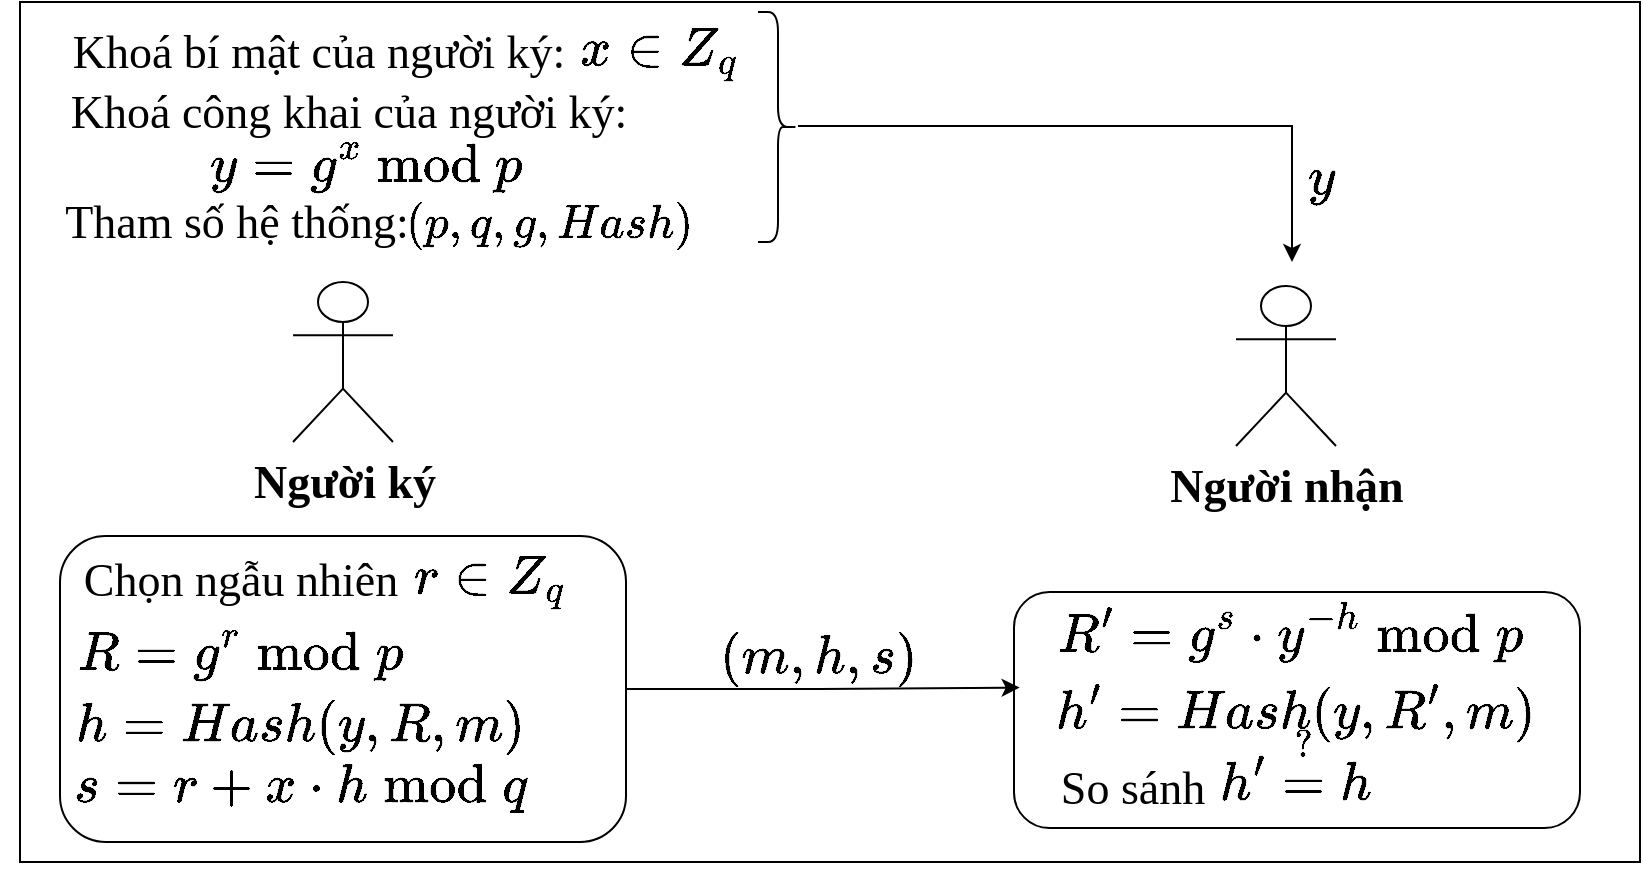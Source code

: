 <mxfile version="28.0.7">
  <diagram name="Page-1" id="FttZ2sc3jmcrSqYJWjK5">
    <mxGraphModel dx="599" dy="2001" grid="1" gridSize="10" guides="1" tooltips="1" connect="1" arrows="1" fold="1" page="1" pageScale="1" pageWidth="827" pageHeight="1169" math="1" shadow="0">
      <root>
        <mxCell id="0" />
        <mxCell id="1" parent="0" />
        <mxCell id="D3lga7KemaU7MFu5AriQ-1" value="" style="rounded=0;whiteSpace=wrap;html=1;" vertex="1" parent="1">
          <mxGeometry x="837" y="-550" width="810" height="430" as="geometry" />
        </mxCell>
        <mxCell id="D3lga7KemaU7MFu5AriQ-2" value="" style="rounded=1;whiteSpace=wrap;html=1;" vertex="1" parent="1">
          <mxGeometry x="1334" y="-255" width="283" height="118" as="geometry" />
        </mxCell>
        <mxCell id="D3lga7KemaU7MFu5AriQ-3" value="&lt;font style=&quot;font-size: 23px;&quot;&gt;$$R&#39;=g^s\cdot y^{-h} \bmod p$$&lt;/font&gt;" style="text;html=1;align=center;verticalAlign=middle;resizable=0;points=[];autosize=1;strokeColor=none;fillColor=none;fontSize=14;" vertex="1" parent="1">
          <mxGeometry x="1297" y="-255" width="350" height="40" as="geometry" />
        </mxCell>
        <mxCell id="D3lga7KemaU7MFu5AriQ-4" value="&lt;font style=&quot;font-size: 23px;&quot;&gt;$$h&#39;=Hash(y, R&#39;, m)$$&lt;/font&gt;" style="text;html=1;align=center;verticalAlign=middle;resizable=0;points=[];autosize=1;strokeColor=none;fillColor=none;fontSize=14;" vertex="1" parent="1">
          <mxGeometry x="1349" y="-215" width="250" height="40" as="geometry" />
        </mxCell>
        <mxCell id="D3lga7KemaU7MFu5AriQ-5" value="&lt;b&gt;&lt;font face=&quot;Times New Roman&quot; style=&quot;font-size: 23px;&quot;&gt;Người ký&lt;/font&gt;&lt;/b&gt;" style="shape=umlActor;verticalLabelPosition=bottom;verticalAlign=top;html=1;outlineConnect=0;" vertex="1" parent="1">
          <mxGeometry x="973.5" y="-410" width="50" height="80" as="geometry" />
        </mxCell>
        <mxCell id="D3lga7KemaU7MFu5AriQ-6" value="" style="rounded=1;whiteSpace=wrap;html=1;" vertex="1" parent="1">
          <mxGeometry x="857" y="-283" width="283" height="153" as="geometry" />
        </mxCell>
        <mxCell id="D3lga7KemaU7MFu5AriQ-7" value="&lt;b&gt;&lt;font face=&quot;Times New Roman&quot; style=&quot;font-size: 23px;&quot;&gt;Người nhận&lt;/font&gt;&lt;/b&gt;" style="shape=umlActor;verticalLabelPosition=bottom;verticalAlign=top;html=1;outlineConnect=0;" vertex="1" parent="1">
          <mxGeometry x="1445" y="-408" width="50" height="80" as="geometry" />
        </mxCell>
        <mxCell id="D3lga7KemaU7MFu5AriQ-8" value="&lt;span style=&quot;font-size: 23px; white-space: normal;&quot;&gt;&amp;nbsp;$$h&#39;\stackrel{?}{=} h$$&lt;/span&gt;&lt;br&gt;&lt;div&gt;&lt;span style=&quot;font-size: 23px; white-space: normal;&quot;&gt;&lt;br&gt;&lt;/span&gt;&lt;/div&gt;" style="text;html=1;align=center;verticalAlign=middle;resizable=0;points=[];autosize=1;strokeColor=none;fillColor=none;" vertex="1" parent="1">
          <mxGeometry x="1344" y="-188" width="260" height="70" as="geometry" />
        </mxCell>
        <mxCell id="D3lga7KemaU7MFu5AriQ-9" value="&lt;font face=&quot;Times New Roman&quot; style=&quot;font-size: 23px;&quot;&gt;So sánh&lt;/font&gt;" style="text;html=1;align=center;verticalAlign=middle;resizable=0;points=[];autosize=1;strokeColor=none;fillColor=none;" vertex="1" parent="1">
          <mxGeometry x="1343" y="-177" width="100" height="40" as="geometry" />
        </mxCell>
        <mxCell id="D3lga7KemaU7MFu5AriQ-10" style="edgeStyle=orthogonalEdgeStyle;rounded=0;orthogonalLoop=1;jettySize=auto;html=1;entryX=0.01;entryY=0.405;entryDx=0;entryDy=0;entryPerimeter=0;" edge="1" parent="1" source="D3lga7KemaU7MFu5AriQ-6" target="D3lga7KemaU7MFu5AriQ-2">
          <mxGeometry relative="1" as="geometry" />
        </mxCell>
        <mxCell id="D3lga7KemaU7MFu5AriQ-11" value="&lt;font style=&quot;font-size: 23px;&quot;&gt;$$(m, h, s)$$&lt;/font&gt;" style="text;html=1;align=center;verticalAlign=middle;resizable=0;points=[];autosize=1;strokeColor=none;fillColor=none;" vertex="1" parent="1">
          <mxGeometry x="1156" y="-242" width="160" height="40" as="geometry" />
        </mxCell>
        <mxCell id="D3lga7KemaU7MFu5AriQ-12" value="&lt;font style=&quot;font-size: 23px;&quot;&gt;$$x\in Z_q$$&lt;/font&gt;" style="text;html=1;align=center;verticalAlign=middle;resizable=0;points=[];autosize=1;strokeColor=none;fillColor=none;" vertex="1" parent="1">
          <mxGeometry x="1076" y="-545" width="160" height="40" as="geometry" />
        </mxCell>
        <mxCell id="D3lga7KemaU7MFu5AriQ-13" value="&lt;font face=&quot;Times New Roman&quot; style=&quot;font-size: 23px;&quot;&gt;Khoá bí mật của người ký:&lt;/font&gt;" style="text;html=1;align=center;verticalAlign=middle;resizable=0;points=[];autosize=1;strokeColor=none;fillColor=none;" vertex="1" parent="1">
          <mxGeometry x="850.5" y="-545" width="270" height="40" as="geometry" />
        </mxCell>
        <mxCell id="D3lga7KemaU7MFu5AriQ-14" value="&lt;font face=&quot;Times New Roman&quot; style=&quot;font-size: 23px;&quot;&gt;Khoá công khai của người ký:&lt;/font&gt;" style="text;html=1;align=center;verticalAlign=middle;resizable=0;points=[];autosize=1;strokeColor=none;fillColor=none;" vertex="1" parent="1">
          <mxGeometry x="850.5" y="-515" width="300" height="40" as="geometry" />
        </mxCell>
        <mxCell id="D3lga7KemaU7MFu5AriQ-15" value="&lt;font style=&quot;font-size: 23px;&quot;&gt;$$y=g^x \text{ mod } &amp;nbsp;p$$&lt;/font&gt;" style="text;html=1;align=center;verticalAlign=middle;resizable=0;points=[];autosize=1;strokeColor=none;fillColor=none;" vertex="1" parent="1">
          <mxGeometry x="870" y="-488" width="280" height="40" as="geometry" />
        </mxCell>
        <mxCell id="D3lga7KemaU7MFu5AriQ-16" value="&lt;span style=&quot;caret-color: rgb(0, 0, 0); color: rgb(0, 0, 0); font-family: Helvetica; font-size: 23px; font-style: normal; font-variant-caps: normal; font-weight: 400; letter-spacing: normal; text-align: center; text-indent: 0px; text-transform: none; white-space: nowrap; word-spacing: 0px; -webkit-text-stroke-width: 0px; background-color: rgb(236, 236, 236); text-decoration: none; float: none; display: inline !important;&quot;&gt;$$y$$&lt;/span&gt;" style="text;whiteSpace=wrap;html=1;" vertex="1" parent="1">
          <mxGeometry x="1479" y="-505" width="100" height="50" as="geometry" />
        </mxCell>
        <mxCell id="D3lga7KemaU7MFu5AriQ-17" value="" style="shape=curlyBracket;whiteSpace=wrap;html=1;rounded=1;flipH=1;labelPosition=right;verticalLabelPosition=middle;align=left;verticalAlign=middle;" vertex="1" parent="1">
          <mxGeometry x="1206" y="-545" width="20" height="115" as="geometry" />
        </mxCell>
        <mxCell id="D3lga7KemaU7MFu5AriQ-18" value="&lt;font style=&quot;font-size: 23px;&quot;&gt;$$R=g^r \bmod p$$&lt;/font&gt;" style="text;html=1;align=center;verticalAlign=middle;resizable=0;points=[];autosize=1;strokeColor=none;fillColor=none;fontSize=14;" vertex="1" parent="1">
          <mxGeometry x="832" y="-244" width="230" height="40" as="geometry" />
        </mxCell>
        <mxCell id="D3lga7KemaU7MFu5AriQ-19" value="&lt;font style=&quot;font-size: 23px;&quot;&gt;$$h=Hash(y, R, m)$$&lt;/font&gt;" style="text;html=1;align=center;verticalAlign=middle;resizable=0;points=[];autosize=1;strokeColor=none;fillColor=none;fontSize=14;" vertex="1" parent="1">
          <mxGeometry x="857" y="-208" width="240" height="40" as="geometry" />
        </mxCell>
        <mxCell id="D3lga7KemaU7MFu5AriQ-20" value="&lt;font style=&quot;font-size: 23px;&quot;&gt;$$s=r+x\cdot h&amp;nbsp; \bmod q$$&lt;/font&gt;" style="text;html=1;align=center;verticalAlign=middle;resizable=0;points=[];autosize=1;strokeColor=none;fillColor=none;fontSize=14;" vertex="1" parent="1">
          <mxGeometry x="827" y="-178" width="300" height="40" as="geometry" />
        </mxCell>
        <mxCell id="D3lga7KemaU7MFu5AriQ-21" value="&lt;font style=&quot;font-size: 23px;&quot; face=&quot;Times New Roman&quot;&gt;Chọn ngẫu nhiên&lt;/font&gt;" style="text;html=1;align=center;verticalAlign=middle;resizable=0;points=[];autosize=1;strokeColor=none;fillColor=none;fontSize=14;" vertex="1" parent="1">
          <mxGeometry x="857" y="-280.67" width="180" height="40" as="geometry" />
        </mxCell>
        <mxCell id="D3lga7KemaU7MFu5AriQ-22" value="&lt;font style=&quot;font-size: 23px;&quot;&gt;$$r\in Z_q$$&lt;/font&gt;" style="text;html=1;align=center;verticalAlign=middle;resizable=0;points=[];autosize=1;strokeColor=none;fillColor=none;fontSize=14;" vertex="1" parent="1">
          <mxGeometry x="996" y="-280.67" width="150" height="40" as="geometry" />
        </mxCell>
        <mxCell id="D3lga7KemaU7MFu5AriQ-23" value="&lt;span style=&quot;font-family: &amp;quot;Times New Roman&amp;quot;;&quot;&gt;&lt;font style=&quot;font-size: 23px;&quot;&gt;$$(p, q, g, Hash)$$&lt;/font&gt;&lt;/span&gt;" style="text;html=1;align=center;verticalAlign=middle;resizable=0;points=[];autosize=1;strokeColor=none;fillColor=none;fontSize=14;" vertex="1" parent="1">
          <mxGeometry x="1001" y="-460" width="200" height="40" as="geometry" />
        </mxCell>
        <mxCell id="D3lga7KemaU7MFu5AriQ-24" value="&lt;font style=&quot;font-size: 23px;&quot; face=&quot;Times New Roman&quot;&gt;Tham số hệ thống:&lt;/font&gt;" style="text;html=1;align=center;verticalAlign=middle;resizable=0;points=[];autosize=1;strokeColor=none;fillColor=none;fontSize=14;" vertex="1" parent="1">
          <mxGeometry x="845" y="-460" width="200" height="40" as="geometry" />
        </mxCell>
        <mxCell id="D3lga7KemaU7MFu5AriQ-25" style="edgeStyle=orthogonalEdgeStyle;rounded=0;orthogonalLoop=1;jettySize=auto;html=1;" edge="1" parent="1">
          <mxGeometry relative="1" as="geometry">
            <mxPoint x="1473" y="-420" as="targetPoint" />
            <mxPoint x="1226" y="-488" as="sourcePoint" />
            <Array as="points">
              <mxPoint x="1330" y="-488" />
              <mxPoint x="1474" y="-488" />
            </Array>
          </mxGeometry>
        </mxCell>
      </root>
    </mxGraphModel>
  </diagram>
</mxfile>
